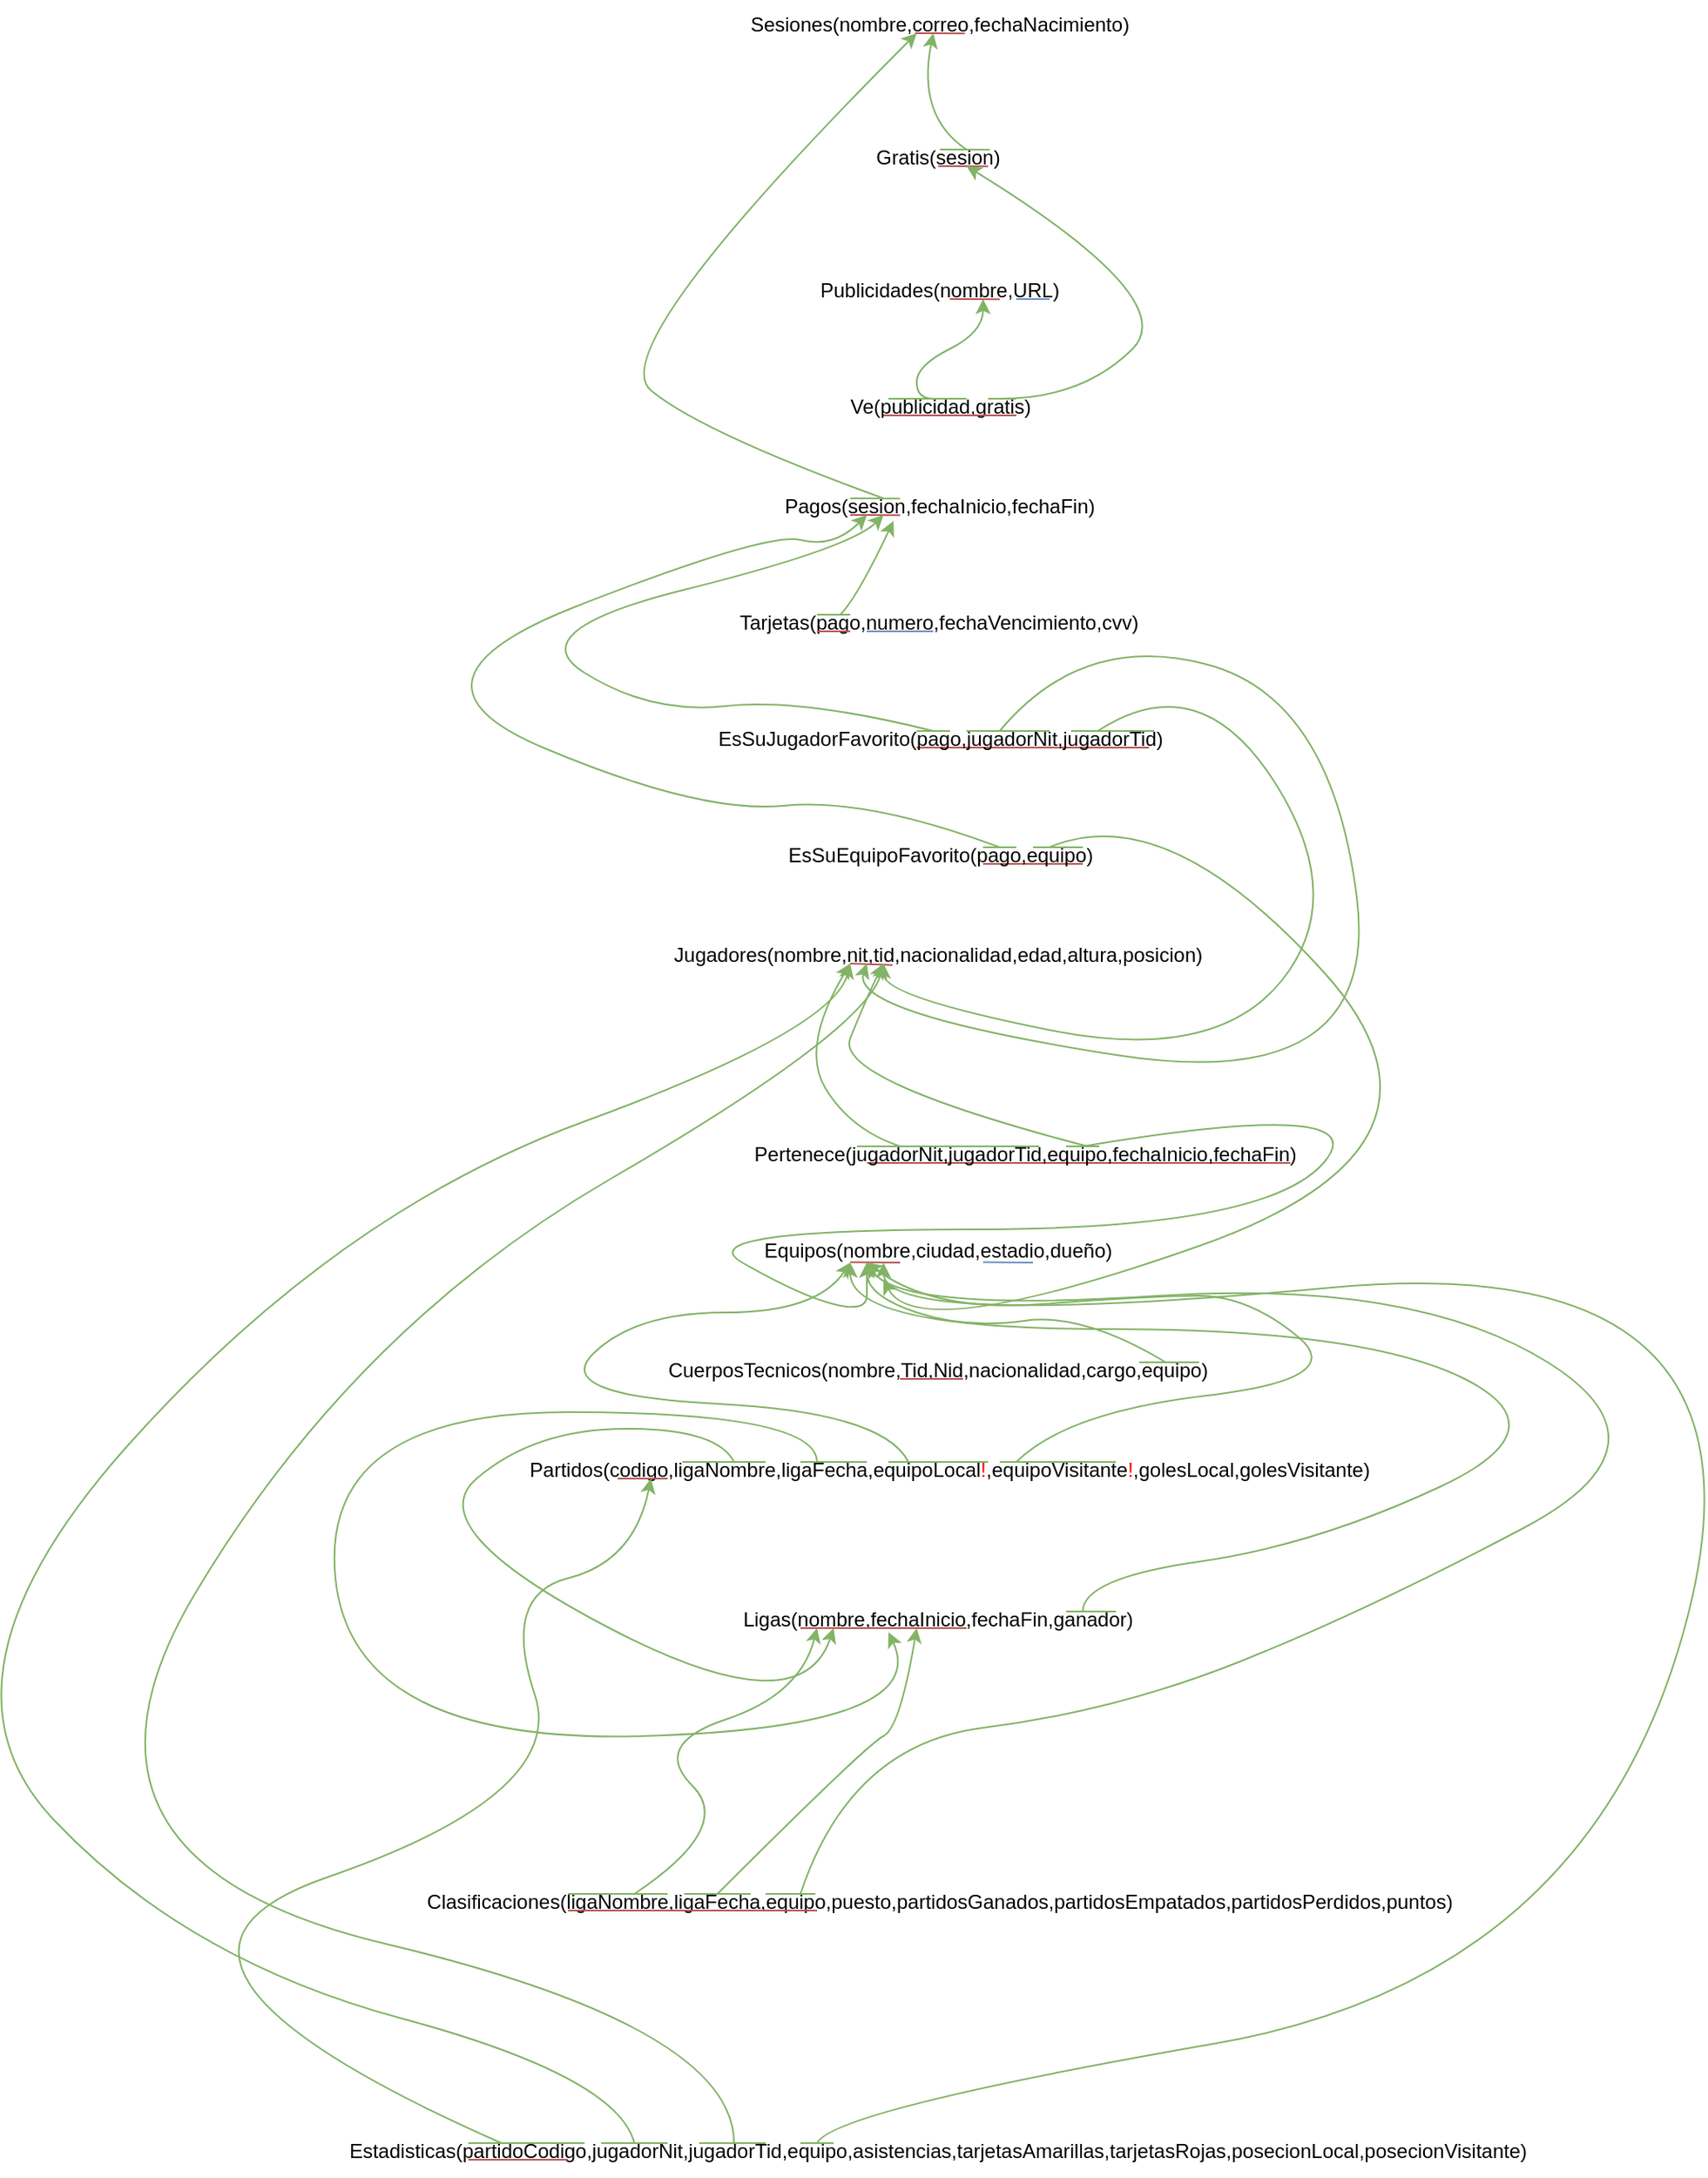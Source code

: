 <mxfile version="24.2.5" type="github">
  <diagram name="Página-1" id="nuCk-OXFzzDmU9zcpF9O">
    <mxGraphModel dx="1981" dy="1632" grid="1" gridSize="10" guides="1" tooltips="1" connect="1" arrows="1" fold="1" page="1" pageScale="1" pageWidth="827" pageHeight="1169" math="0" shadow="0">
      <root>
        <mxCell id="0" />
        <mxCell id="1" parent="0" />
        <mxCell id="KaHYt5kifrU_fSITi9a_-1" value="Equipos(nombre,ciudad,estadio,dueño)&lt;div&gt;&lt;br&gt;&lt;/div&gt;" style="text;html=1;align=center;verticalAlign=middle;whiteSpace=wrap;rounded=0;" parent="1" vertex="1">
          <mxGeometry x="383" y="400" width="60" height="20" as="geometry" />
        </mxCell>
        <mxCell id="KaHYt5kifrU_fSITi9a_-2" value="Clasificaciones(ligaNombre,ligaFecha,equipo,puesto,partidosGanados,partidosEmpatados,partidosPerdidos,puntos)" style="text;html=1;align=center;verticalAlign=middle;whiteSpace=wrap;rounded=0;" parent="1" vertex="1">
          <mxGeometry x="384" y="780" width="60" height="30" as="geometry" />
        </mxCell>
        <mxCell id="KaHYt5kifrU_fSITi9a_-3" value="Ligas(nombre,fechaInicio,fechaFin,ganador)" style="text;html=1;align=center;verticalAlign=middle;whiteSpace=wrap;rounded=0;" parent="1" vertex="1">
          <mxGeometry x="383" y="610" width="60" height="30" as="geometry" />
        </mxCell>
        <mxCell id="KaHYt5kifrU_fSITi9a_-5" value="Partidos(codigo,ligaNombre,ligaFecha,equipoLocal&lt;font color=&quot;#ff0303&quot;&gt;!&lt;/font&gt;,equipoVisitante&lt;font color=&quot;#ff0000&quot;&gt;!&lt;/font&gt;,golesLocal,golesVisitante)" style="text;html=1;align=center;verticalAlign=middle;whiteSpace=wrap;rounded=0;" parent="1" vertex="1">
          <mxGeometry x="390" y="520" width="60" height="30" as="geometry" />
        </mxCell>
        <mxCell id="KaHYt5kifrU_fSITi9a_-6" value="Estadisticas(partidoCodigo,jugadorNit,jugadorTid,equipo,asistencias,tarjetasAmarillas,tarjetasRojas,posecionLocal,posecionVisitante)" style="text;html=1;align=center;verticalAlign=middle;whiteSpace=wrap;rounded=0;" parent="1" vertex="1">
          <mxGeometry x="383" y="930" width="60" height="30" as="geometry" />
        </mxCell>
        <mxCell id="KaHYt5kifrU_fSITi9a_-7" value="Jugadores(nombre,nit,&lt;span style=&quot;background-color: initial;&quot;&gt;tid,nacionalidad,&lt;/span&gt;edad,&lt;span style=&quot;background-color: initial;&quot;&gt;altura,posicion)&lt;/span&gt;" style="text;html=1;align=center;verticalAlign=middle;whiteSpace=wrap;rounded=0;" parent="1" vertex="1">
          <mxGeometry x="383" y="210" width="60" height="30" as="geometry" />
        </mxCell>
        <mxCell id="KaHYt5kifrU_fSITi9a_-9" value="CuerposTecnicos(nombre,Tid,Nid,nacionalidad,cargo,equipo)" style="text;html=1;align=center;verticalAlign=middle;whiteSpace=wrap;rounded=0;" parent="1" vertex="1">
          <mxGeometry x="383" y="460" width="60" height="30" as="geometry" />
        </mxCell>
        <mxCell id="KaHYt5kifrU_fSITi9a_-10" value="Sesiones(nombre,correo,fechaNacimiento)" style="text;html=1;align=center;verticalAlign=middle;whiteSpace=wrap;rounded=0;" parent="1" vertex="1">
          <mxGeometry x="384" y="-350" width="60" height="30" as="geometry" />
        </mxCell>
        <mxCell id="KaHYt5kifrU_fSITi9a_-11" value="Pagos(sesion,fechaInicio,fechaFin)" style="text;html=1;align=center;verticalAlign=middle;whiteSpace=wrap;rounded=0;" parent="1" vertex="1">
          <mxGeometry x="384" y="-60" width="60" height="30" as="geometry" />
        </mxCell>
        <mxCell id="KaHYt5kifrU_fSITi9a_-12" value="Gratis(sesion)" style="text;html=1;align=center;verticalAlign=middle;whiteSpace=wrap;rounded=0;" parent="1" vertex="1">
          <mxGeometry x="383" y="-270" width="60" height="30" as="geometry" />
        </mxCell>
        <mxCell id="KaHYt5kifrU_fSITi9a_-13" value="Publicidades(nombre,URL)" style="text;html=1;align=center;verticalAlign=middle;whiteSpace=wrap;rounded=0;" parent="1" vertex="1">
          <mxGeometry x="384" y="-190" width="60" height="30" as="geometry" />
        </mxCell>
        <mxCell id="KaHYt5kifrU_fSITi9a_-24" value="" style="endArrow=none;html=1;rounded=0;fillColor=#f8cecc;strokeColor=#b85450;entryX=0.934;entryY=0.667;entryDx=0;entryDy=0;entryPerimeter=0;" parent="1" target="URsFByzpOWh1pcknukhG-22" edge="1">
          <mxGeometry width="50" height="50" relative="1" as="geometry">
            <mxPoint x="400" y="100" as="sourcePoint" />
            <mxPoint x="440" y="100" as="targetPoint" />
          </mxGeometry>
        </mxCell>
        <mxCell id="KaHYt5kifrU_fSITi9a_-25" value="" style="endArrow=none;html=1;rounded=0;fillColor=#d5e8d4;strokeColor=#82b366;" parent="1" edge="1">
          <mxGeometry width="50" height="50" relative="1" as="geometry">
            <mxPoint x="400" y="90" as="sourcePoint" />
            <mxPoint x="420" y="90" as="targetPoint" />
            <Array as="points">
              <mxPoint x="413" y="90" />
            </Array>
          </mxGeometry>
        </mxCell>
        <mxCell id="KaHYt5kifrU_fSITi9a_-26" value="" style="endArrow=none;html=1;rounded=0;fillColor=#f8cecc;strokeColor=#b85450;entryX=0.91;entryY=0.667;entryDx=0;entryDy=0;entryPerimeter=0;" parent="1" target="URsFByzpOWh1pcknukhG-29" edge="1">
          <mxGeometry width="50" height="50" relative="1" as="geometry">
            <mxPoint x="440" y="170" as="sourcePoint" />
            <mxPoint x="490" y="170" as="targetPoint" />
          </mxGeometry>
        </mxCell>
        <mxCell id="KaHYt5kifrU_fSITi9a_-27" value="" style="endArrow=none;html=1;rounded=0;fillColor=#d5e8d4;strokeColor=#82b366;" parent="1" edge="1">
          <mxGeometry width="50" height="50" relative="1" as="geometry">
            <mxPoint x="440" y="160" as="sourcePoint" />
            <mxPoint x="460" y="160" as="targetPoint" />
          </mxGeometry>
        </mxCell>
        <mxCell id="KaHYt5kifrU_fSITi9a_-28" value="" style="endArrow=none;html=1;rounded=0;fillColor=#d5e8d4;strokeColor=#82b366;entryX=0.91;entryY=0.333;entryDx=0;entryDy=0;entryPerimeter=0;" parent="1" target="URsFByzpOWh1pcknukhG-29" edge="1">
          <mxGeometry width="50" height="50" relative="1" as="geometry">
            <mxPoint x="470" y="160" as="sourcePoint" />
            <mxPoint x="510" y="160" as="targetPoint" />
          </mxGeometry>
        </mxCell>
        <mxCell id="KaHYt5kifrU_fSITi9a_-29" value="" style="endArrow=none;html=1;rounded=0;fillColor=#f8cecc;strokeColor=#b85450;exitX=0.117;exitY=0.667;exitDx=0;exitDy=0;exitPerimeter=0;" parent="1" source="KaHYt5kifrU_fSITi9a_-9" edge="1">
          <mxGeometry width="50" height="50" relative="1" as="geometry">
            <mxPoint x="398" y="480" as="sourcePoint" />
            <mxPoint x="428" y="480" as="targetPoint" />
          </mxGeometry>
        </mxCell>
        <mxCell id="KaHYt5kifrU_fSITi9a_-30" value="" style="endArrow=none;html=1;rounded=0;fillColor=#dae8fc;strokeColor=#6c8ebf;" parent="1" edge="1">
          <mxGeometry width="50" height="50" relative="1" as="geometry">
            <mxPoint x="440" y="409.76" as="sourcePoint" />
            <mxPoint x="470" y="410" as="targetPoint" />
          </mxGeometry>
        </mxCell>
        <mxCell id="KaHYt5kifrU_fSITi9a_-32" value="" style="endArrow=none;html=1;rounded=0;fillColor=#f8cecc;strokeColor=#b85450;entryX=0.041;entryY=0.695;entryDx=0;entryDy=0;entryPerimeter=0;" parent="1" target="KaHYt5kifrU_fSITi9a_-7" edge="1">
          <mxGeometry width="50" height="50" relative="1" as="geometry">
            <mxPoint x="360" y="230" as="sourcePoint" />
            <mxPoint x="380" y="230" as="targetPoint" />
          </mxGeometry>
        </mxCell>
        <mxCell id="KaHYt5kifrU_fSITi9a_-33" value="" style="endArrow=none;html=1;rounded=0;fillColor=#d5e8d4;strokeColor=#82b366;" parent="1" edge="1">
          <mxGeometry width="50" height="50" relative="1" as="geometry">
            <mxPoint x="430" y="340" as="sourcePoint" />
            <mxPoint x="470" y="340" as="targetPoint" />
          </mxGeometry>
        </mxCell>
        <mxCell id="KaHYt5kifrU_fSITi9a_-35" value="" style="endArrow=none;html=1;rounded=0;fillColor=#f8cecc;strokeColor=#b85450;entryX=0.9;entryY=0.667;entryDx=0;entryDy=0;entryPerimeter=0;exitX=0.229;exitY=0.667;exitDx=0;exitDy=0;exitPerimeter=0;" parent="1" edge="1" source="URsFByzpOWh1pcknukhG-34">
          <mxGeometry width="50" height="50" relative="1" as="geometry">
            <mxPoint x="320" y="370" as="sourcePoint" />
            <mxPoint x="625" y="350.01" as="targetPoint" />
          </mxGeometry>
        </mxCell>
        <mxCell id="KaHYt5kifrU_fSITi9a_-36" value="" style="endArrow=none;html=1;rounded=0;fillColor=#d5e8d4;strokeColor=#82b366;entryX=0.525;entryY=0.333;entryDx=0;entryDy=0;entryPerimeter=0;" parent="1" target="URsFByzpOWh1pcknukhG-34" edge="1">
          <mxGeometry width="50" height="50" relative="1" as="geometry">
            <mxPoint x="364" y="340" as="sourcePoint" />
            <mxPoint x="384" y="340" as="targetPoint" />
            <Array as="points">
              <mxPoint x="364" y="340" />
            </Array>
          </mxGeometry>
        </mxCell>
        <mxCell id="KaHYt5kifrU_fSITi9a_-38" value="" style="endArrow=none;html=1;rounded=0;fillColor=#d5e8d4;strokeColor=#82b366;" parent="1" edge="1">
          <mxGeometry width="50" height="50" relative="1" as="geometry">
            <mxPoint x="534" y="470" as="sourcePoint" />
            <mxPoint x="570" y="470" as="targetPoint" />
          </mxGeometry>
        </mxCell>
        <mxCell id="KaHYt5kifrU_fSITi9a_-39" value="" style="endArrow=none;html=1;rounded=0;fillColor=#f8cecc;strokeColor=#b85450;" parent="1" edge="1">
          <mxGeometry width="50" height="50" relative="1" as="geometry">
            <mxPoint x="360" y="409.8" as="sourcePoint" />
            <mxPoint x="390" y="410" as="targetPoint" />
          </mxGeometry>
        </mxCell>
        <mxCell id="KaHYt5kifrU_fSITi9a_-40" value="" style="endArrow=none;html=1;rounded=0;fillColor=#f8cecc;strokeColor=#b85450;" parent="1" edge="1">
          <mxGeometry width="50" height="50" relative="1" as="geometry">
            <mxPoint x="250" y="540" as="sourcePoint" />
            <mxPoint x="219.997" y="540" as="targetPoint" />
          </mxGeometry>
        </mxCell>
        <mxCell id="KaHYt5kifrU_fSITi9a_-41" value="" style="endArrow=none;html=1;rounded=0;fillColor=#d5e8d4;strokeColor=#82b366;" parent="1" edge="1">
          <mxGeometry width="50" height="50" relative="1" as="geometry">
            <mxPoint x="443" y="530" as="sourcePoint" />
            <mxPoint x="383" y="530" as="targetPoint" />
          </mxGeometry>
        </mxCell>
        <mxCell id="KaHYt5kifrU_fSITi9a_-43" value="" style="endArrow=none;html=1;rounded=0;fillColor=#d5e8d4;strokeColor=#82b366;" parent="1" edge="1">
          <mxGeometry width="50" height="50" relative="1" as="geometry">
            <mxPoint x="450" y="530" as="sourcePoint" />
            <mxPoint x="520" y="530" as="targetPoint" />
          </mxGeometry>
        </mxCell>
        <mxCell id="KaHYt5kifrU_fSITi9a_-44" value="" style="endArrow=none;html=1;rounded=0;fillColor=#d5e8d4;strokeColor=#82b366;" parent="1" edge="1">
          <mxGeometry width="50" height="50" relative="1" as="geometry">
            <mxPoint x="330" y="530" as="sourcePoint" />
            <mxPoint x="370" y="530" as="targetPoint" />
          </mxGeometry>
        </mxCell>
        <mxCell id="KaHYt5kifrU_fSITi9a_-45" value="" style="endArrow=none;html=1;rounded=0;fillColor=#d5e8d4;strokeColor=#82b366;" parent="1" edge="1">
          <mxGeometry width="50" height="50" relative="1" as="geometry">
            <mxPoint x="259" y="530" as="sourcePoint" />
            <mxPoint x="309" y="530" as="targetPoint" />
          </mxGeometry>
        </mxCell>
        <mxCell id="KaHYt5kifrU_fSITi9a_-46" value="" style="endArrow=none;html=1;rounded=0;fillColor=#d5e8d4;strokeColor=#82b366;" parent="1" edge="1">
          <mxGeometry width="50" height="50" relative="1" as="geometry">
            <mxPoint x="190" y="790" as="sourcePoint" />
            <mxPoint x="250" y="790" as="targetPoint" />
          </mxGeometry>
        </mxCell>
        <mxCell id="KaHYt5kifrU_fSITi9a_-47" value="" style="endArrow=none;html=1;rounded=0;fillColor=#d5e8d4;strokeColor=#82b366;" parent="1" edge="1">
          <mxGeometry width="50" height="50" relative="1" as="geometry">
            <mxPoint x="260" y="790" as="sourcePoint" />
            <mxPoint x="300" y="790" as="targetPoint" />
          </mxGeometry>
        </mxCell>
        <mxCell id="KaHYt5kifrU_fSITi9a_-50" value="" style="endArrow=none;html=1;rounded=0;fillColor=#f8cecc;strokeColor=#b85450;" parent="1" edge="1">
          <mxGeometry width="50" height="50" relative="1" as="geometry">
            <mxPoint x="190" y="800" as="sourcePoint" />
            <mxPoint x="340" y="800" as="targetPoint" />
          </mxGeometry>
        </mxCell>
        <mxCell id="URsFByzpOWh1pcknukhG-2" value="" style="endArrow=none;html=1;rounded=0;fillColor=#f8cecc;strokeColor=#b85450;" parent="1" edge="1">
          <mxGeometry width="50" height="50" relative="1" as="geometry">
            <mxPoint x="399" y="-330" as="sourcePoint" />
            <mxPoint x="429" y="-329.87" as="targetPoint" />
            <Array as="points">
              <mxPoint x="409" y="-330" />
            </Array>
          </mxGeometry>
        </mxCell>
        <mxCell id="URsFByzpOWh1pcknukhG-3" value="" style="endArrow=none;html=1;rounded=0;fillColor=#f8cecc;strokeColor=#b85450;" parent="1" edge="1">
          <mxGeometry width="50" height="50" relative="1" as="geometry">
            <mxPoint x="413" y="-250" as="sourcePoint" />
            <mxPoint x="443" y="-249.87" as="targetPoint" />
            <Array as="points">
              <mxPoint x="423" y="-250" />
            </Array>
          </mxGeometry>
        </mxCell>
        <mxCell id="URsFByzpOWh1pcknukhG-6" value="" style="endArrow=none;html=1;rounded=0;fillColor=#d5e8d4;strokeColor=#82b366;" parent="1" edge="1">
          <mxGeometry width="50" height="50" relative="1" as="geometry">
            <mxPoint x="414" y="-260" as="sourcePoint" />
            <mxPoint x="444" y="-259.87" as="targetPoint" />
            <Array as="points">
              <mxPoint x="424" y="-260" />
            </Array>
          </mxGeometry>
        </mxCell>
        <mxCell id="URsFByzpOWh1pcknukhG-7" value="" style="curved=1;endArrow=classic;html=1;rounded=0;fillColor=#d5e8d4;strokeColor=#82b366;strokeWidth=1;" parent="1" edge="1">
          <mxGeometry width="50" height="50" relative="1" as="geometry">
            <mxPoint x="430" y="-260" as="sourcePoint" />
            <mxPoint x="410" y="-330" as="targetPoint" />
            <Array as="points">
              <mxPoint x="400" y="-280" />
            </Array>
          </mxGeometry>
        </mxCell>
        <mxCell id="URsFByzpOWh1pcknukhG-8" value="" style="endArrow=none;html=1;rounded=0;fillColor=#dae8fc;strokeColor=#6c8ebf;" parent="1" edge="1">
          <mxGeometry width="50" height="50" relative="1" as="geometry">
            <mxPoint x="460" y="-170" as="sourcePoint" />
            <mxPoint x="480" y="-170" as="targetPoint" />
            <Array as="points">
              <mxPoint x="470" y="-170" />
            </Array>
          </mxGeometry>
        </mxCell>
        <mxCell id="URsFByzpOWh1pcknukhG-9" value="" style="endArrow=none;html=1;rounded=0;fillColor=#f8cecc;strokeColor=#b85450;" parent="1" edge="1">
          <mxGeometry width="50" height="50" relative="1" as="geometry">
            <mxPoint x="420" y="-170" as="sourcePoint" />
            <mxPoint x="450" y="-169.87" as="targetPoint" />
            <Array as="points">
              <mxPoint x="430" y="-170" />
            </Array>
          </mxGeometry>
        </mxCell>
        <mxCell id="URsFByzpOWh1pcknukhG-10" value="Ve(publicidad,gratis)" style="text;html=1;align=center;verticalAlign=middle;resizable=0;points=[];autosize=1;strokeColor=none;fillColor=none;" parent="1" vertex="1">
          <mxGeometry x="349" y="-120" width="130" height="30" as="geometry" />
        </mxCell>
        <mxCell id="URsFByzpOWh1pcknukhG-11" value="" style="endArrow=none;html=1;rounded=0;fillColor=#f8cecc;strokeColor=#b85450;entryX=0.854;entryY=0.667;entryDx=0;entryDy=0;entryPerimeter=0;" parent="1" target="URsFByzpOWh1pcknukhG-10" edge="1">
          <mxGeometry width="50" height="50" relative="1" as="geometry">
            <mxPoint x="380" y="-100" as="sourcePoint" />
            <mxPoint x="410" y="-99.87" as="targetPoint" />
            <Array as="points">
              <mxPoint x="390" y="-100" />
            </Array>
          </mxGeometry>
        </mxCell>
        <mxCell id="URsFByzpOWh1pcknukhG-12" value="" style="endArrow=none;html=1;rounded=0;fillColor=#d5e8d4;strokeColor=#82b366;" parent="1" edge="1">
          <mxGeometry width="50" height="50" relative="1" as="geometry">
            <mxPoint x="383" y="-110" as="sourcePoint" />
            <mxPoint x="430" y="-110" as="targetPoint" />
            <Array as="points">
              <mxPoint x="393" y="-110" />
            </Array>
          </mxGeometry>
        </mxCell>
        <mxCell id="URsFByzpOWh1pcknukhG-13" value="" style="curved=1;endArrow=classic;html=1;rounded=0;entryX=0.933;entryY=0.667;entryDx=0;entryDy=0;entryPerimeter=0;fillColor=#d5e8d4;strokeColor=#82b366;" parent="1" target="KaHYt5kifrU_fSITi9a_-13" edge="1">
          <mxGeometry width="50" height="50" relative="1" as="geometry">
            <mxPoint x="410" y="-110" as="sourcePoint" />
            <mxPoint x="450" y="-200" as="targetPoint" />
            <Array as="points">
              <mxPoint x="400" y="-110" />
              <mxPoint x="400" y="-130" />
              <mxPoint x="440" y="-150" />
            </Array>
          </mxGeometry>
        </mxCell>
        <mxCell id="URsFByzpOWh1pcknukhG-14" value="" style="endArrow=none;html=1;rounded=0;fillColor=#f8cecc;strokeColor=#b85450;" parent="1" edge="1">
          <mxGeometry width="50" height="50" relative="1" as="geometry">
            <mxPoint x="360" y="-40" as="sourcePoint" />
            <mxPoint x="390" y="-39.87" as="targetPoint" />
            <Array as="points">
              <mxPoint x="370" y="-40" />
            </Array>
          </mxGeometry>
        </mxCell>
        <mxCell id="URsFByzpOWh1pcknukhG-15" value="" style="endArrow=none;html=1;rounded=0;fillColor=#d5e8d4;strokeColor=#82b366;" parent="1" edge="1">
          <mxGeometry width="50" height="50" relative="1" as="geometry">
            <mxPoint x="360" y="-50" as="sourcePoint" />
            <mxPoint x="390" y="-49.87" as="targetPoint" />
            <Array as="points">
              <mxPoint x="370" y="-50" />
            </Array>
          </mxGeometry>
        </mxCell>
        <mxCell id="URsFByzpOWh1pcknukhG-16" value="" style="curved=1;endArrow=classic;html=1;rounded=0;fillColor=#d5e8d4;strokeColor=#82b366;" parent="1" edge="1">
          <mxGeometry width="50" height="50" relative="1" as="geometry">
            <mxPoint x="380" y="-50" as="sourcePoint" />
            <mxPoint x="400" y="-330" as="targetPoint" />
            <Array as="points">
              <mxPoint x="270" y="-90" />
              <mxPoint x="210" y="-140" />
            </Array>
          </mxGeometry>
        </mxCell>
        <mxCell id="URsFByzpOWh1pcknukhG-17" value="Tarjetas(pago,numero,fechaVencimiento,cvv)" style="text;html=1;align=center;verticalAlign=middle;resizable=0;points=[];autosize=1;strokeColor=none;fillColor=none;" parent="1" vertex="1">
          <mxGeometry x="283" y="10" width="260" height="30" as="geometry" />
        </mxCell>
        <mxCell id="URsFByzpOWh1pcknukhG-18" value="" style="endArrow=none;html=1;rounded=0;fillColor=#dae8fc;strokeColor=#6c8ebf;entryX=0.488;entryY=0.667;entryDx=0;entryDy=0;entryPerimeter=0;" parent="1" target="URsFByzpOWh1pcknukhG-17" edge="1">
          <mxGeometry width="50" height="50" relative="1" as="geometry">
            <mxPoint x="370" y="30" as="sourcePoint" />
            <mxPoint x="400" y="30.13" as="targetPoint" />
            <Array as="points">
              <mxPoint x="380" y="30" />
            </Array>
          </mxGeometry>
        </mxCell>
        <mxCell id="URsFByzpOWh1pcknukhG-19" value="" style="endArrow=none;html=1;rounded=0;fillColor=#f8cecc;strokeColor=#b85450;" parent="1" edge="1">
          <mxGeometry width="50" height="50" relative="1" as="geometry">
            <mxPoint x="340" y="30" as="sourcePoint" />
            <mxPoint x="360" y="30" as="targetPoint" />
            <Array as="points">
              <mxPoint x="350" y="30" />
            </Array>
          </mxGeometry>
        </mxCell>
        <mxCell id="URsFByzpOWh1pcknukhG-20" value="" style="endArrow=none;html=1;rounded=0;fillColor=#d5e8d4;strokeColor=#82b366;" parent="1" edge="1">
          <mxGeometry width="50" height="50" relative="1" as="geometry">
            <mxPoint x="340" y="20" as="sourcePoint" />
            <mxPoint x="360" y="20" as="targetPoint" />
            <Array as="points">
              <mxPoint x="350" y="20" />
            </Array>
          </mxGeometry>
        </mxCell>
        <mxCell id="URsFByzpOWh1pcknukhG-21" value="" style="curved=1;endArrow=classic;html=1;rounded=0;fillColor=#d5e8d4;strokeColor=#82b366;entryX=0.035;entryY=0.782;entryDx=0;entryDy=0;entryPerimeter=0;" parent="1" target="KaHYt5kifrU_fSITi9a_-11" edge="1">
          <mxGeometry width="50" height="50" relative="1" as="geometry">
            <mxPoint x="354" y="20" as="sourcePoint" />
            <mxPoint x="384" y="-40" as="targetPoint" />
            <Array as="points">
              <mxPoint x="364" y="10" />
            </Array>
          </mxGeometry>
        </mxCell>
        <mxCell id="URsFByzpOWh1pcknukhG-22" value="EsSuJugadorFavorito(pago,jugadorNit,jugadorTid)" style="text;html=1;align=center;verticalAlign=middle;resizable=0;points=[];autosize=1;strokeColor=none;fillColor=none;" parent="1" vertex="1">
          <mxGeometry x="269" y="80" width="290" height="30" as="geometry" />
        </mxCell>
        <mxCell id="URsFByzpOWh1pcknukhG-23" value="" style="curved=1;endArrow=classic;html=1;rounded=0;fillColor=#d5e8d4;strokeColor=#82b366;exitX=0.486;exitY=0.333;exitDx=0;exitDy=0;exitPerimeter=0;" parent="1" source="URsFByzpOWh1pcknukhG-22" edge="1">
          <mxGeometry width="50" height="50" relative="1" as="geometry">
            <mxPoint x="390" y="80" as="sourcePoint" />
            <mxPoint x="380" y="-40" as="targetPoint" />
            <Array as="points">
              <mxPoint x="330" y="70" />
              <mxPoint x="240" y="80" />
              <mxPoint x="160" y="30" />
              <mxPoint x="360" y="-20" />
            </Array>
          </mxGeometry>
        </mxCell>
        <mxCell id="URsFByzpOWh1pcknukhG-27" value="" style="endArrow=none;html=1;rounded=0;fillColor=#d5e8d4;strokeColor=#82b366;entryX=0.969;entryY=0.333;entryDx=0;entryDy=0;entryPerimeter=0;" parent="1" edge="1">
          <mxGeometry width="50" height="50" relative="1" as="geometry">
            <mxPoint x="492.99" y="90" as="sourcePoint" />
            <mxPoint x="543" y="89.99" as="targetPoint" />
            <Array as="points">
              <mxPoint x="492.99" y="90" />
            </Array>
          </mxGeometry>
        </mxCell>
        <mxCell id="URsFByzpOWh1pcknukhG-28" value="" style="endArrow=none;html=1;rounded=0;fillColor=#d5e8d4;strokeColor=#82b366;entryX=0.969;entryY=0.333;entryDx=0;entryDy=0;entryPerimeter=0;" parent="1" edge="1">
          <mxGeometry width="50" height="50" relative="1" as="geometry">
            <mxPoint x="430" y="90.01" as="sourcePoint" />
            <mxPoint x="480.01" y="90.0" as="targetPoint" />
            <Array as="points">
              <mxPoint x="430" y="90.01" />
            </Array>
          </mxGeometry>
        </mxCell>
        <mxCell id="URsFByzpOWh1pcknukhG-29" value="EsSuEquipoFavorito(pago,equipo)" style="text;html=1;align=center;verticalAlign=middle;resizable=0;points=[];autosize=1;strokeColor=none;fillColor=none;" parent="1" vertex="1">
          <mxGeometry x="309" y="150" width="210" height="30" as="geometry" />
        </mxCell>
        <mxCell id="URsFByzpOWh1pcknukhG-31" value="" style="curved=1;endArrow=classic;html=1;rounded=0;exitX=0.671;exitY=0.333;exitDx=0;exitDy=0;exitPerimeter=0;fillColor=#d5e8d4;strokeColor=#82b366;" parent="1" source="URsFByzpOWh1pcknukhG-29" edge="1">
          <mxGeometry width="50" height="50" relative="1" as="geometry">
            <mxPoint x="310" y="20" as="sourcePoint" />
            <mxPoint x="370" y="-40" as="targetPoint" />
            <Array as="points">
              <mxPoint x="370" y="130" />
              <mxPoint x="270" y="140" />
              <mxPoint x="80" y="60" />
              <mxPoint x="310" y="-30" />
              <mxPoint x="350" y="-20" />
            </Array>
          </mxGeometry>
        </mxCell>
        <mxCell id="URsFByzpOWh1pcknukhG-32" value="" style="curved=1;endArrow=classic;html=1;rounded=0;fillColor=#d5e8d4;strokeColor=#82b366;" parent="1" edge="1">
          <mxGeometry width="50" height="50" relative="1" as="geometry">
            <mxPoint x="450" y="90" as="sourcePoint" />
            <mxPoint x="370" y="230" as="targetPoint" />
            <Array as="points">
              <mxPoint x="500" y="30" />
              <mxPoint x="650" y="70" />
              <mxPoint x="680" y="310" />
              <mxPoint x="360" y="260" />
            </Array>
          </mxGeometry>
        </mxCell>
        <mxCell id="URsFByzpOWh1pcknukhG-33" value="" style="curved=1;endArrow=classic;html=1;rounded=0;fillColor=#d5e8d4;strokeColor=#82b366;" parent="1" edge="1">
          <mxGeometry width="50" height="50" relative="1" as="geometry">
            <mxPoint x="509" y="90" as="sourcePoint" />
            <mxPoint x="380" y="230" as="targetPoint" />
            <Array as="points">
              <mxPoint x="570" y="50" />
              <mxPoint x="660" y="190" />
              <mxPoint x="580" y="290" />
              <mxPoint x="380" y="250" />
            </Array>
          </mxGeometry>
        </mxCell>
        <mxCell id="URsFByzpOWh1pcknukhG-34" value="Pertenece(jugadorNit,jugadorTid,equipo,fechaInicio,fechaFin)" style="text;html=1;align=center;verticalAlign=middle;resizable=0;points=[];autosize=1;strokeColor=none;fillColor=none;" parent="1" vertex="1">
          <mxGeometry x="290" y="330" width="350" height="30" as="geometry" />
        </mxCell>
        <mxCell id="URsFByzpOWh1pcknukhG-37" value="" style="endArrow=none;html=1;rounded=0;fillColor=#d5e8d4;strokeColor=#82b366;" parent="1" edge="1">
          <mxGeometry width="50" height="50" relative="1" as="geometry">
            <mxPoint x="490" y="340" as="sourcePoint" />
            <mxPoint x="510" y="340" as="targetPoint" />
          </mxGeometry>
        </mxCell>
        <mxCell id="URsFByzpOWh1pcknukhG-38" value="" style="curved=1;endArrow=classic;html=1;rounded=0;fillColor=#d5e8d4;strokeColor=#82b366;" parent="1" edge="1">
          <mxGeometry width="50" height="50" relative="1" as="geometry">
            <mxPoint x="390" y="340" as="sourcePoint" />
            <mxPoint x="360" y="230" as="targetPoint" />
            <Array as="points">
              <mxPoint x="390" y="340" />
              <mxPoint x="360" y="330" />
              <mxPoint x="330" y="280" />
            </Array>
          </mxGeometry>
        </mxCell>
        <mxCell id="URsFByzpOWh1pcknukhG-39" value="" style="curved=1;endArrow=classic;html=1;rounded=0;exitX=0.608;exitY=0.333;exitDx=0;exitDy=0;exitPerimeter=0;fillColor=#d5e8d4;strokeColor=#82b366;" parent="1" source="URsFByzpOWh1pcknukhG-34" edge="1">
          <mxGeometry width="50" height="50" relative="1" as="geometry">
            <mxPoint x="370" y="300" as="sourcePoint" />
            <mxPoint x="380" y="230" as="targetPoint" />
            <Array as="points">
              <mxPoint x="350" y="300" />
              <mxPoint x="370" y="250" />
            </Array>
          </mxGeometry>
        </mxCell>
        <mxCell id="URsFByzpOWh1pcknukhG-40" value="" style="curved=1;endArrow=classic;html=1;rounded=0;fillColor=#d5e8d4;strokeColor=#82b366;" parent="1" edge="1">
          <mxGeometry width="50" height="50" relative="1" as="geometry">
            <mxPoint x="500.342" y="340" as="sourcePoint" />
            <mxPoint x="370" y="410" as="targetPoint" />
            <Array as="points">
              <mxPoint x="680" y="310" />
              <mxPoint x="610" y="390" />
              <mxPoint x="260" y="390" />
              <mxPoint x="330" y="430" />
              <mxPoint x="370" y="440" />
              <mxPoint x="370" y="420" />
            </Array>
          </mxGeometry>
        </mxCell>
        <mxCell id="URsFByzpOWh1pcknukhG-41" value="" style="curved=1;endArrow=classic;html=1;rounded=0;fillColor=#d5e8d4;strokeColor=#82b366;" parent="1" edge="1">
          <mxGeometry width="50" height="50" relative="1" as="geometry">
            <mxPoint x="550" y="470" as="sourcePoint" />
            <mxPoint x="370" y="410" as="targetPoint" />
            <Array as="points">
              <mxPoint x="500" y="440" />
              <mxPoint x="430" y="450" />
              <mxPoint x="370" y="430" />
            </Array>
          </mxGeometry>
        </mxCell>
        <mxCell id="URsFByzpOWh1pcknukhG-43" value="" style="curved=1;endArrow=classic;html=1;rounded=0;fillColor=#d5e8d4;strokeColor=#82b366;" parent="1" edge="1">
          <mxGeometry width="50" height="50" relative="1" as="geometry">
            <mxPoint x="460" y="530" as="sourcePoint" />
            <mxPoint x="370" y="410" as="targetPoint" />
            <Array as="points">
              <mxPoint x="490" y="500" />
              <mxPoint x="660" y="480" />
              <mxPoint x="600" y="430" />
              <mxPoint x="540" y="430" />
              <mxPoint x="410" y="440" />
            </Array>
          </mxGeometry>
        </mxCell>
        <mxCell id="URsFByzpOWh1pcknukhG-44" value="" style="curved=1;endArrow=classic;html=1;rounded=0;entryX=-0.383;entryY=0.5;entryDx=0;entryDy=0;entryPerimeter=0;fillColor=#d5e8d4;strokeColor=#82b366;" parent="1" target="KaHYt5kifrU_fSITi9a_-1" edge="1">
          <mxGeometry width="50" height="50" relative="1" as="geometry">
            <mxPoint x="395" y="530" as="sourcePoint" />
            <mxPoint x="370" y="420" as="targetPoint" />
            <Array as="points">
              <mxPoint x="380" y="500" />
              <mxPoint x="180" y="490" />
              <mxPoint x="230" y="440" />
              <mxPoint x="340" y="440" />
            </Array>
          </mxGeometry>
        </mxCell>
        <mxCell id="URsFByzpOWh1pcknukhG-45" value="" style="endArrow=none;html=1;rounded=0;entryX=2.117;entryY=0.333;entryDx=0;entryDy=0;entryPerimeter=0;fillColor=#d5e8d4;strokeColor=#82b366;" parent="1" edge="1">
          <mxGeometry width="50" height="50" relative="1" as="geometry">
            <mxPoint x="520" y="620" as="sourcePoint" />
            <mxPoint x="490" y="619.99" as="targetPoint" />
          </mxGeometry>
        </mxCell>
        <mxCell id="URsFByzpOWh1pcknukhG-46" value="" style="endArrow=none;html=1;rounded=0;fillColor=#f8cecc;strokeColor=#b85450;" parent="1" edge="1">
          <mxGeometry width="50" height="50" relative="1" as="geometry">
            <mxPoint x="330" y="630" as="sourcePoint" />
            <mxPoint x="430" y="630" as="targetPoint" />
          </mxGeometry>
        </mxCell>
        <mxCell id="URsFByzpOWh1pcknukhG-47" value="" style="curved=1;endArrow=classic;html=1;rounded=0;fillColor=#d5e8d4;strokeColor=#82b366;" parent="1" edge="1">
          <mxGeometry width="50" height="50" relative="1" as="geometry">
            <mxPoint x="500" y="620" as="sourcePoint" />
            <mxPoint x="360" y="410" as="targetPoint" />
            <Array as="points">
              <mxPoint x="500" y="600" />
              <mxPoint x="640" y="580" />
              <mxPoint x="790" y="510" />
              <mxPoint x="670" y="450" />
              <mxPoint x="360" y="450" />
            </Array>
          </mxGeometry>
        </mxCell>
        <mxCell id="URsFByzpOWh1pcknukhG-48" value="" style="curved=1;endArrow=classic;html=1;rounded=0;fillColor=#d5e8d4;strokeColor=#82b366;entryX=0;entryY=0.75;entryDx=0;entryDy=0;" parent="1" target="KaHYt5kifrU_fSITi9a_-3" edge="1">
          <mxGeometry width="50" height="50" relative="1" as="geometry">
            <mxPoint x="340" y="530" as="sourcePoint" />
            <mxPoint x="410" y="630" as="targetPoint" />
            <Array as="points">
              <mxPoint x="340" y="500" />
              <mxPoint x="40" y="500" />
              <mxPoint x="60" y="700" />
              <mxPoint x="410" y="690" />
            </Array>
          </mxGeometry>
        </mxCell>
        <mxCell id="URsFByzpOWh1pcknukhG-49" value="" style="curved=1;endArrow=classic;html=1;rounded=0;fillColor=#d5e8d4;strokeColor=#82b366;" parent="1" edge="1">
          <mxGeometry width="50" height="50" relative="1" as="geometry">
            <mxPoint x="290" y="530" as="sourcePoint" />
            <mxPoint x="350" y="630" as="targetPoint" />
            <Array as="points">
              <mxPoint x="280" y="510" />
              <mxPoint x="170" y="510" />
              <mxPoint x="100" y="570" />
              <mxPoint x="330" y="690" />
            </Array>
          </mxGeometry>
        </mxCell>
        <mxCell id="URsFByzpOWh1pcknukhG-50" value="" style="endArrow=none;html=1;rounded=0;fillColor=#d5e8d4;strokeColor=#82b366;" parent="1" edge="1">
          <mxGeometry width="50" height="50" relative="1" as="geometry">
            <mxPoint x="309" y="790" as="sourcePoint" />
            <mxPoint x="339" y="790" as="targetPoint" />
          </mxGeometry>
        </mxCell>
        <mxCell id="URsFByzpOWh1pcknukhG-51" value="" style="curved=1;endArrow=classic;html=1;rounded=0;fillColor=#d5e8d4;strokeColor=#82b366;" parent="1" edge="1">
          <mxGeometry width="50" height="50" relative="1" as="geometry">
            <mxPoint x="330" y="790" as="sourcePoint" />
            <mxPoint x="370" y="410" as="targetPoint" />
            <Array as="points">
              <mxPoint x="360" y="700" />
              <mxPoint x="520" y="680" />
              <mxPoint x="670" y="620" />
              <mxPoint x="860" y="520" />
              <mxPoint x="700" y="420" />
              <mxPoint x="390" y="440" />
            </Array>
          </mxGeometry>
        </mxCell>
        <mxCell id="URsFByzpOWh1pcknukhG-52" value="" style="curved=1;endArrow=classic;html=1;rounded=0;fillColor=#d5e8d4;strokeColor=#82b366;" parent="1" edge="1">
          <mxGeometry width="50" height="50" relative="1" as="geometry">
            <mxPoint x="280" y="790" as="sourcePoint" />
            <mxPoint x="400" y="630" as="targetPoint" />
            <Array as="points">
              <mxPoint x="370" y="700" />
              <mxPoint x="390" y="690" />
            </Array>
          </mxGeometry>
        </mxCell>
        <mxCell id="URsFByzpOWh1pcknukhG-53" value="" style="curved=1;endArrow=classic;html=1;rounded=0;fillColor=#d5e8d4;strokeColor=#82b366;" parent="1" edge="1">
          <mxGeometry width="50" height="50" relative="1" as="geometry">
            <mxPoint x="230" y="790" as="sourcePoint" />
            <mxPoint x="340" y="630" as="targetPoint" />
            <Array as="points">
              <mxPoint x="290" y="750" />
              <mxPoint x="240" y="700" />
              <mxPoint x="330" y="670" />
            </Array>
          </mxGeometry>
        </mxCell>
        <mxCell id="URsFByzpOWh1pcknukhG-54" value="" style="endArrow=none;html=1;rounded=0;fillColor=#f8cecc;strokeColor=#b85450;" parent="1" edge="1">
          <mxGeometry width="50" height="50" relative="1" as="geometry">
            <mxPoint x="130" y="950" as="sourcePoint" />
            <mxPoint x="190" y="950" as="targetPoint" />
          </mxGeometry>
        </mxCell>
        <mxCell id="URsFByzpOWh1pcknukhG-55" value="" style="endArrow=none;html=1;rounded=0;fillColor=#d5e8d4;strokeColor=#82b366;" parent="1" edge="1">
          <mxGeometry width="50" height="50" relative="1" as="geometry">
            <mxPoint x="210" y="940" as="sourcePoint" />
            <mxPoint x="250" y="940" as="targetPoint" />
          </mxGeometry>
        </mxCell>
        <mxCell id="URsFByzpOWh1pcknukhG-56" value="" style="endArrow=none;html=1;rounded=0;fillColor=#d5e8d4;strokeColor=#82b366;" parent="1" edge="1">
          <mxGeometry width="50" height="50" relative="1" as="geometry">
            <mxPoint x="269" y="940" as="sourcePoint" />
            <mxPoint x="309" y="940" as="targetPoint" />
          </mxGeometry>
        </mxCell>
        <mxCell id="URsFByzpOWh1pcknukhG-57" value="" style="endArrow=none;html=1;rounded=0;fillColor=#d5e8d4;strokeColor=#82b366;" parent="1" edge="1">
          <mxGeometry width="50" height="50" relative="1" as="geometry">
            <mxPoint x="130" y="940" as="sourcePoint" />
            <mxPoint x="200" y="940" as="targetPoint" />
          </mxGeometry>
        </mxCell>
        <mxCell id="URsFByzpOWh1pcknukhG-58" value="" style="endArrow=none;html=1;rounded=0;fillColor=#d5e8d4;strokeColor=#82b366;" parent="1" edge="1">
          <mxGeometry width="50" height="50" relative="1" as="geometry">
            <mxPoint x="330" y="940" as="sourcePoint" />
            <mxPoint x="350" y="940" as="targetPoint" />
          </mxGeometry>
        </mxCell>
        <mxCell id="URsFByzpOWh1pcknukhG-59" value="" style="curved=1;endArrow=classic;html=1;rounded=0;fillColor=#d5e8d4;strokeColor=#82b366;" parent="1" edge="1">
          <mxGeometry width="50" height="50" relative="1" as="geometry">
            <mxPoint x="340" y="940" as="sourcePoint" />
            <mxPoint x="380" y="410" as="targetPoint" />
            <Array as="points">
              <mxPoint x="350" y="920" />
              <mxPoint x="810" y="840" />
              <mxPoint x="920" y="400" />
              <mxPoint x="380" y="450" />
            </Array>
          </mxGeometry>
        </mxCell>
        <mxCell id="URsFByzpOWh1pcknukhG-61" value="" style="curved=1;endArrow=classic;html=1;rounded=0;fillColor=#d5e8d4;strokeColor=#82b366;" parent="1" edge="1">
          <mxGeometry width="50" height="50" relative="1" as="geometry">
            <mxPoint x="290" y="940" as="sourcePoint" />
            <mxPoint x="380" y="230" as="targetPoint" />
            <Array as="points">
              <mxPoint x="290" y="870" />
              <mxPoint x="-130" y="770" />
              <mxPoint x="60" y="450" />
              <mxPoint x="370" y="270" />
            </Array>
          </mxGeometry>
        </mxCell>
        <mxCell id="URsFByzpOWh1pcknukhG-62" value="" style="curved=1;endArrow=classic;html=1;rounded=0;fillColor=#d5e8d4;strokeColor=#82b366;" parent="1" edge="1">
          <mxGeometry width="50" height="50" relative="1" as="geometry">
            <mxPoint x="230" y="940" as="sourcePoint" />
            <mxPoint x="360" y="230" as="targetPoint" />
            <Array as="points">
              <mxPoint x="220" y="900" />
              <mxPoint x="-40" y="830" />
              <mxPoint x="-200" y="660" />
              <mxPoint x="50" y="380" />
              <mxPoint x="350" y="270" />
            </Array>
          </mxGeometry>
        </mxCell>
        <mxCell id="URsFByzpOWh1pcknukhG-64" value="" style="curved=1;endArrow=classic;html=1;rounded=0;fillColor=#d5e8d4;strokeColor=#82b366;" parent="1" edge="1">
          <mxGeometry width="50" height="50" relative="1" as="geometry">
            <mxPoint x="150" y="940" as="sourcePoint" />
            <mxPoint x="240" y="540" as="targetPoint" />
            <Array as="points">
              <mxPoint x="-100" y="830" />
              <mxPoint x="190" y="730" />
              <mxPoint x="150" y="610" />
              <mxPoint x="230" y="590" />
            </Array>
          </mxGeometry>
        </mxCell>
        <mxCell id="wlmeOM_iJdJ05euEosO1-1" value="" style="endArrow=none;html=1;rounded=0;fillColor=#d5e8d4;strokeColor=#82b366;" parent="1" edge="1">
          <mxGeometry width="50" height="50" relative="1" as="geometry">
            <mxPoint x="443" y="-110" as="sourcePoint" />
            <mxPoint x="460" y="-110" as="targetPoint" />
            <Array as="points">
              <mxPoint x="453" y="-110" />
            </Array>
          </mxGeometry>
        </mxCell>
        <mxCell id="wlmeOM_iJdJ05euEosO1-2" value="" style="curved=1;endArrow=classic;html=1;rounded=0;fillColor=#d5e8d4;strokeColor=#82b366;" parent="1" edge="1">
          <mxGeometry width="50" height="50" relative="1" as="geometry">
            <mxPoint x="450" y="-110" as="sourcePoint" />
            <mxPoint x="430" y="-250" as="targetPoint" />
            <Array as="points">
              <mxPoint x="500" y="-110" />
              <mxPoint x="560" y="-170" />
            </Array>
          </mxGeometry>
        </mxCell>
        <mxCell id="wlmeOM_iJdJ05euEosO1-3" value="" style="curved=1;endArrow=classic;html=1;rounded=0;fillColor=#d5e8d4;strokeColor=#82b366;exitX=0.814;exitY=0.333;exitDx=0;exitDy=0;exitPerimeter=0;" parent="1" source="URsFByzpOWh1pcknukhG-29" edge="1">
          <mxGeometry width="50" height="50" relative="1" as="geometry">
            <mxPoint x="850" y="160" as="sourcePoint" />
            <mxPoint x="380" y="420" as="targetPoint" />
            <Array as="points">
              <mxPoint x="550" y="130" />
              <mxPoint x="740" y="340" />
              <mxPoint x="400" y="460" />
            </Array>
          </mxGeometry>
        </mxCell>
      </root>
    </mxGraphModel>
  </diagram>
</mxfile>
